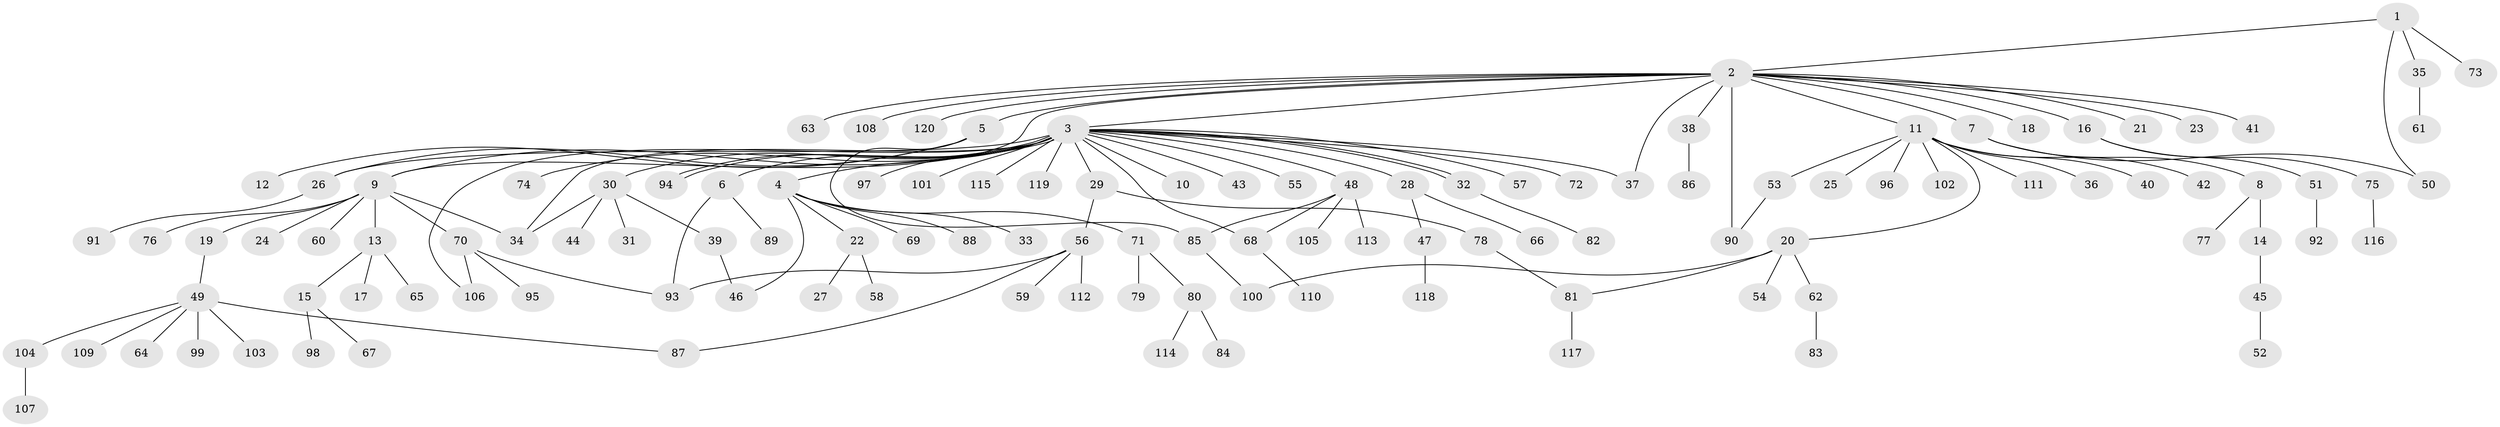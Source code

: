// coarse degree distribution, {4: 0.06451612903225806, 16: 0.010752688172043012, 25: 0.010752688172043012, 8: 0.021505376344086023, 5: 0.021505376344086023, 2: 0.22580645161290322, 1: 0.5591397849462365, 9: 0.010752688172043012, 3: 0.06451612903225806, 6: 0.010752688172043012}
// Generated by graph-tools (version 1.1) at 2025/51/02/27/25 19:51:59]
// undirected, 120 vertices, 137 edges
graph export_dot {
graph [start="1"]
  node [color=gray90,style=filled];
  1;
  2;
  3;
  4;
  5;
  6;
  7;
  8;
  9;
  10;
  11;
  12;
  13;
  14;
  15;
  16;
  17;
  18;
  19;
  20;
  21;
  22;
  23;
  24;
  25;
  26;
  27;
  28;
  29;
  30;
  31;
  32;
  33;
  34;
  35;
  36;
  37;
  38;
  39;
  40;
  41;
  42;
  43;
  44;
  45;
  46;
  47;
  48;
  49;
  50;
  51;
  52;
  53;
  54;
  55;
  56;
  57;
  58;
  59;
  60;
  61;
  62;
  63;
  64;
  65;
  66;
  67;
  68;
  69;
  70;
  71;
  72;
  73;
  74;
  75;
  76;
  77;
  78;
  79;
  80;
  81;
  82;
  83;
  84;
  85;
  86;
  87;
  88;
  89;
  90;
  91;
  92;
  93;
  94;
  95;
  96;
  97;
  98;
  99;
  100;
  101;
  102;
  103;
  104;
  105;
  106;
  107;
  108;
  109;
  110;
  111;
  112;
  113;
  114;
  115;
  116;
  117;
  118;
  119;
  120;
  1 -- 2;
  1 -- 35;
  1 -- 50;
  1 -- 73;
  2 -- 3;
  2 -- 5;
  2 -- 7;
  2 -- 9;
  2 -- 11;
  2 -- 16;
  2 -- 18;
  2 -- 21;
  2 -- 23;
  2 -- 37;
  2 -- 38;
  2 -- 41;
  2 -- 63;
  2 -- 90;
  2 -- 108;
  2 -- 120;
  3 -- 4;
  3 -- 6;
  3 -- 9;
  3 -- 10;
  3 -- 26;
  3 -- 28;
  3 -- 29;
  3 -- 30;
  3 -- 32;
  3 -- 32;
  3 -- 34;
  3 -- 37;
  3 -- 43;
  3 -- 48;
  3 -- 55;
  3 -- 57;
  3 -- 68;
  3 -- 72;
  3 -- 74;
  3 -- 94;
  3 -- 94;
  3 -- 97;
  3 -- 101;
  3 -- 106;
  3 -- 115;
  3 -- 119;
  4 -- 22;
  4 -- 33;
  4 -- 46;
  4 -- 69;
  4 -- 71;
  4 -- 88;
  5 -- 12;
  5 -- 26;
  5 -- 85;
  6 -- 89;
  6 -- 93;
  7 -- 8;
  7 -- 50;
  8 -- 14;
  8 -- 77;
  9 -- 13;
  9 -- 19;
  9 -- 24;
  9 -- 34;
  9 -- 60;
  9 -- 70;
  9 -- 76;
  11 -- 20;
  11 -- 25;
  11 -- 36;
  11 -- 40;
  11 -- 42;
  11 -- 53;
  11 -- 96;
  11 -- 102;
  11 -- 111;
  13 -- 15;
  13 -- 17;
  13 -- 65;
  14 -- 45;
  15 -- 67;
  15 -- 98;
  16 -- 51;
  16 -- 75;
  19 -- 49;
  20 -- 54;
  20 -- 62;
  20 -- 81;
  20 -- 100;
  22 -- 27;
  22 -- 58;
  26 -- 91;
  28 -- 47;
  28 -- 66;
  29 -- 56;
  29 -- 78;
  30 -- 31;
  30 -- 34;
  30 -- 39;
  30 -- 44;
  32 -- 82;
  35 -- 61;
  38 -- 86;
  39 -- 46;
  45 -- 52;
  47 -- 118;
  48 -- 68;
  48 -- 85;
  48 -- 105;
  48 -- 113;
  49 -- 64;
  49 -- 87;
  49 -- 99;
  49 -- 103;
  49 -- 104;
  49 -- 109;
  51 -- 92;
  53 -- 90;
  56 -- 59;
  56 -- 87;
  56 -- 93;
  56 -- 112;
  62 -- 83;
  68 -- 110;
  70 -- 93;
  70 -- 95;
  70 -- 106;
  71 -- 79;
  71 -- 80;
  75 -- 116;
  78 -- 81;
  80 -- 84;
  80 -- 114;
  81 -- 117;
  85 -- 100;
  104 -- 107;
}
